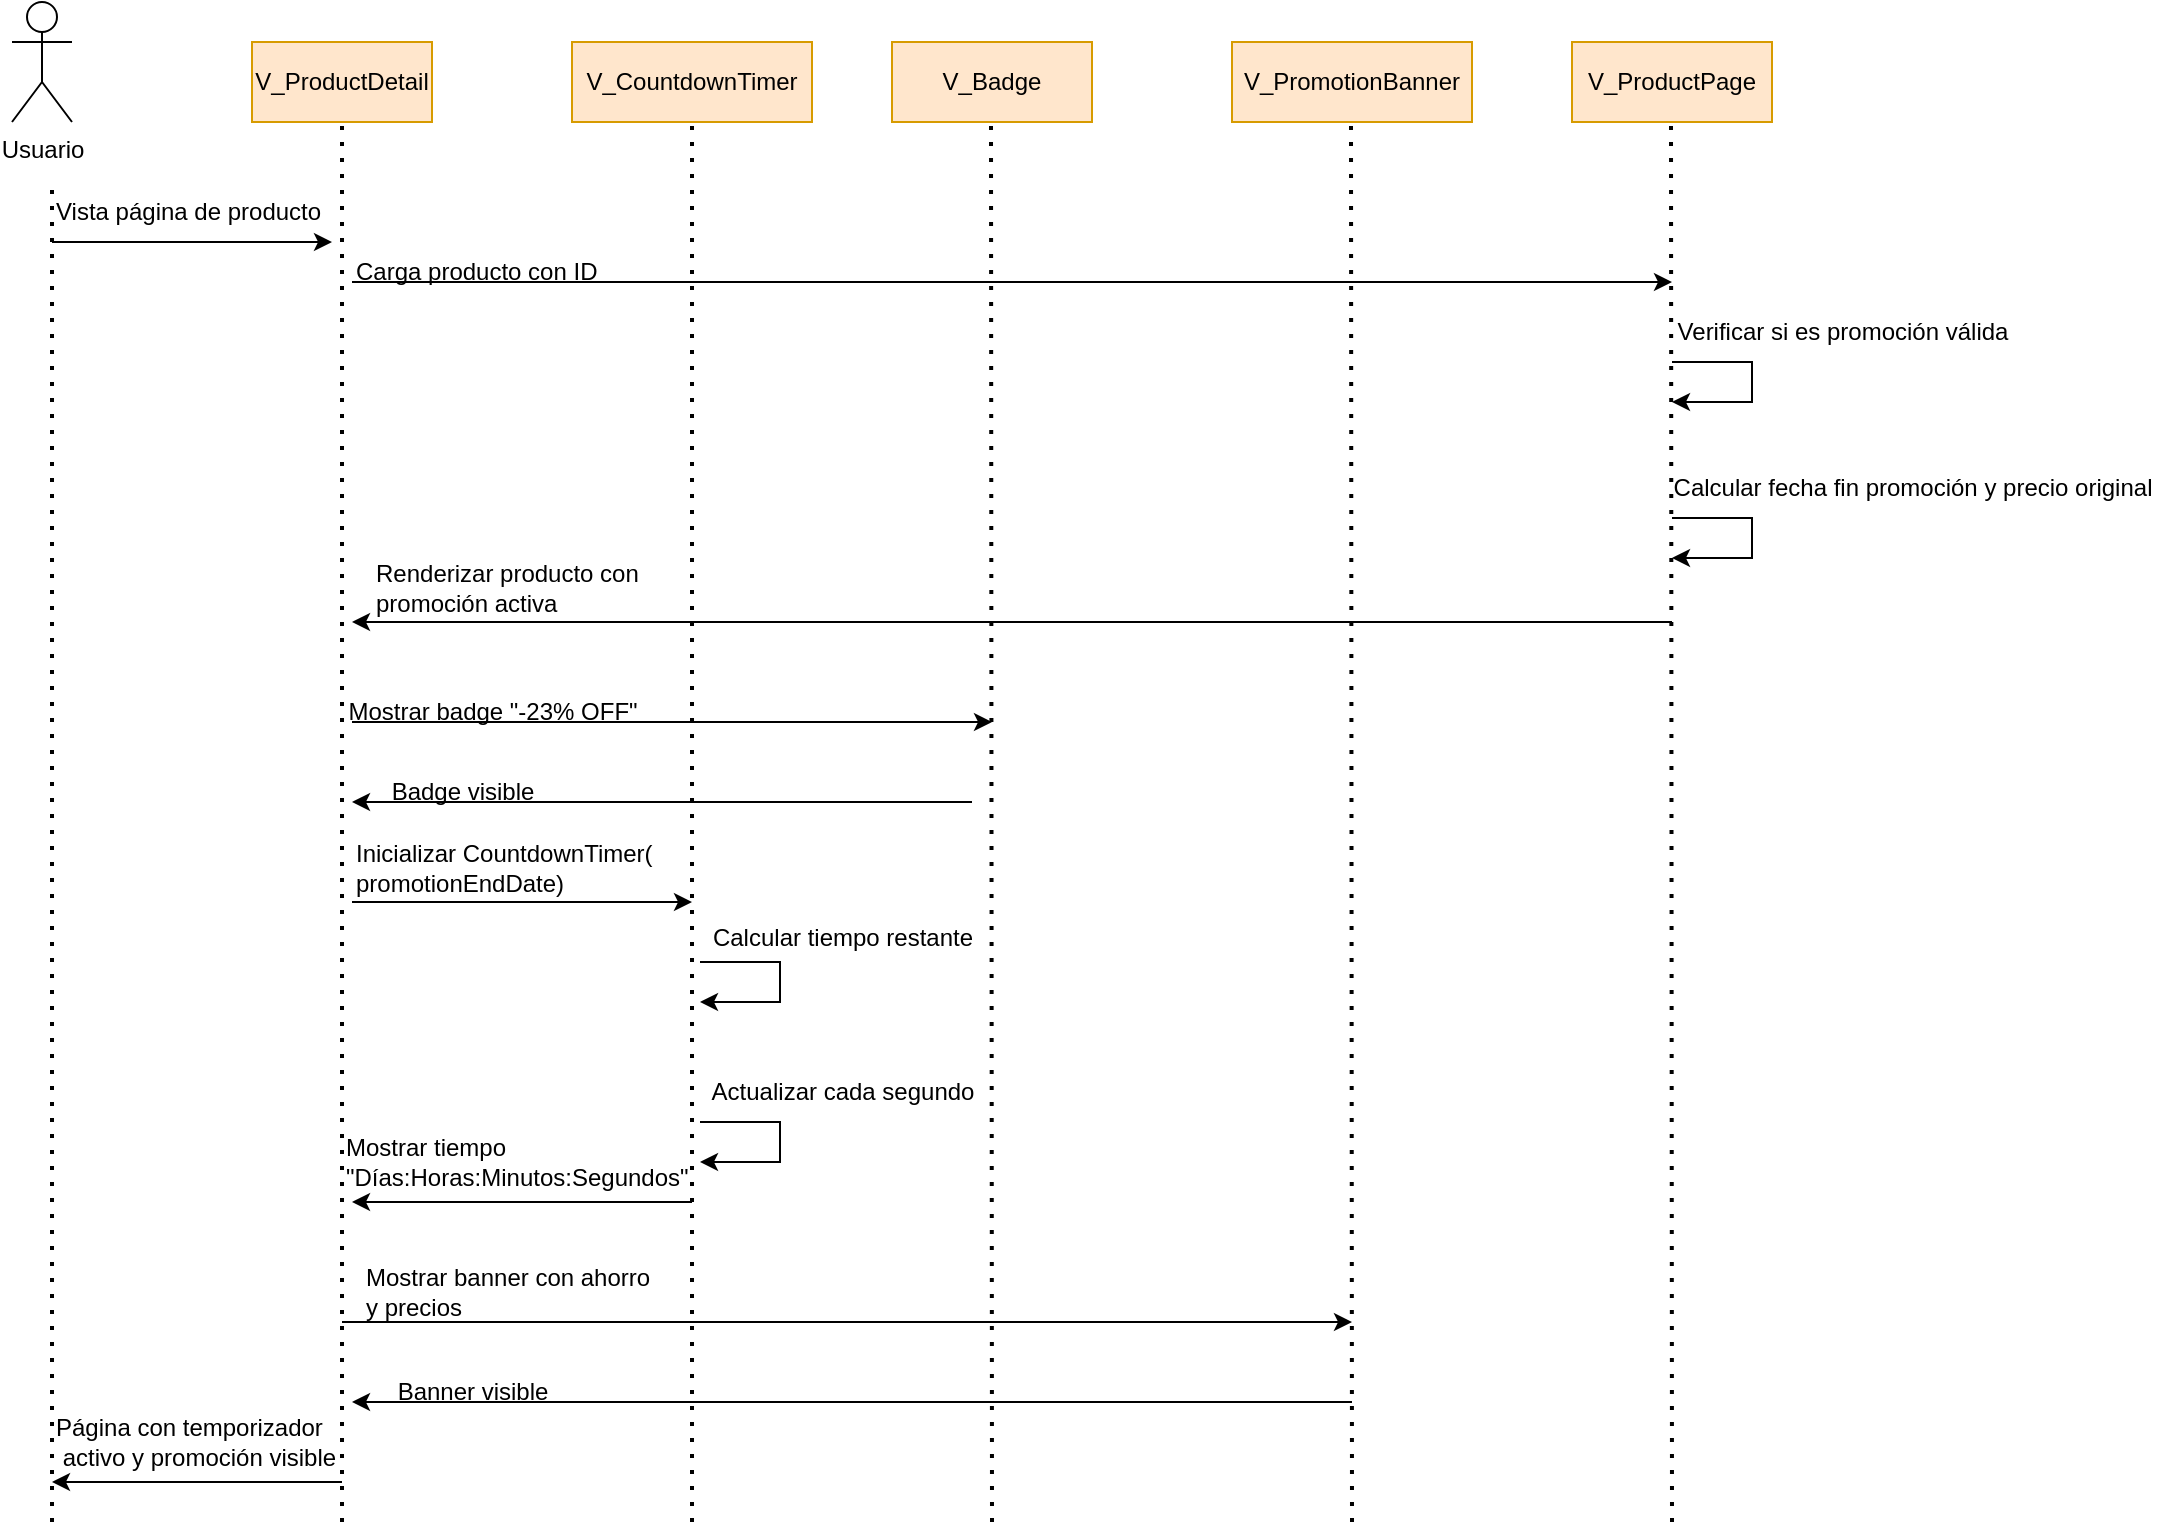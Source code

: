 <mxfile version="28.2.5">
  <diagram name="Página-1" id="7dhOephFGzvKwFTrcDKp">
    <mxGraphModel dx="1428" dy="734" grid="1" gridSize="10" guides="1" tooltips="1" connect="1" arrows="1" fold="1" page="1" pageScale="1" pageWidth="827" pageHeight="1169" math="0" shadow="0">
      <root>
        <mxCell id="0" />
        <mxCell id="1" parent="0" />
        <mxCell id="ClegtL05TQ3ZIqgKKGhH-1" value="Usuario" style="shape=umlActor;verticalLabelPosition=bottom;verticalAlign=top;html=1;outlineConnect=0;" vertex="1" parent="1">
          <mxGeometry x="30" y="40" width="30" height="60" as="geometry" />
        </mxCell>
        <mxCell id="ClegtL05TQ3ZIqgKKGhH-2" value="V_ProductDetail" style="rounded=0;whiteSpace=wrap;html=1;fillColor=#ffe6cc;strokeColor=#d79b00;" vertex="1" parent="1">
          <mxGeometry x="150" y="60" width="90" height="40" as="geometry" />
        </mxCell>
        <mxCell id="ClegtL05TQ3ZIqgKKGhH-3" value="V_CountdownTimer" style="rounded=0;whiteSpace=wrap;html=1;fillColor=#ffe6cc;strokeColor=#d79b00;" vertex="1" parent="1">
          <mxGeometry x="310" y="60" width="120" height="40" as="geometry" />
        </mxCell>
        <mxCell id="ClegtL05TQ3ZIqgKKGhH-4" value="V_Badge" style="rounded=0;whiteSpace=wrap;html=1;fillColor=#ffe6cc;strokeColor=#d79b00;" vertex="1" parent="1">
          <mxGeometry x="470" y="60" width="100" height="40" as="geometry" />
        </mxCell>
        <mxCell id="ClegtL05TQ3ZIqgKKGhH-5" value="" style="endArrow=none;dashed=1;html=1;dashPattern=1 3;strokeWidth=2;rounded=0;" edge="1" parent="1">
          <mxGeometry width="50" height="50" relative="1" as="geometry">
            <mxPoint x="50" y="800" as="sourcePoint" />
            <mxPoint x="50" y="130" as="targetPoint" />
          </mxGeometry>
        </mxCell>
        <mxCell id="ClegtL05TQ3ZIqgKKGhH-6" value="" style="endArrow=none;dashed=1;html=1;dashPattern=1 3;strokeWidth=2;rounded=0;entryX=0.5;entryY=1;entryDx=0;entryDy=0;" edge="1" parent="1" target="ClegtL05TQ3ZIqgKKGhH-2">
          <mxGeometry width="50" height="50" relative="1" as="geometry">
            <mxPoint x="195" y="800" as="sourcePoint" />
            <mxPoint x="430" y="300" as="targetPoint" />
          </mxGeometry>
        </mxCell>
        <mxCell id="ClegtL05TQ3ZIqgKKGhH-7" value="" style="endArrow=none;dashed=1;html=1;dashPattern=1 3;strokeWidth=2;rounded=0;entryX=0.5;entryY=1;entryDx=0;entryDy=0;" edge="1" parent="1">
          <mxGeometry width="50" height="50" relative="1" as="geometry">
            <mxPoint x="370" y="800" as="sourcePoint" />
            <mxPoint x="370" y="100" as="targetPoint" />
          </mxGeometry>
        </mxCell>
        <mxCell id="ClegtL05TQ3ZIqgKKGhH-8" value="" style="endArrow=none;dashed=1;html=1;dashPattern=1 3;strokeWidth=2;rounded=0;entryX=0.5;entryY=1;entryDx=0;entryDy=0;" edge="1" parent="1">
          <mxGeometry width="50" height="50" relative="1" as="geometry">
            <mxPoint x="520" y="800" as="sourcePoint" />
            <mxPoint x="519.5" y="100" as="targetPoint" />
          </mxGeometry>
        </mxCell>
        <mxCell id="ClegtL05TQ3ZIqgKKGhH-9" value="Vista página de producto" style="text;html=1;align=left;verticalAlign=middle;resizable=0;points=[];autosize=1;strokeColor=none;fillColor=none;" vertex="1" parent="1">
          <mxGeometry x="50" y="130" width="160" height="30" as="geometry" />
        </mxCell>
        <mxCell id="ClegtL05TQ3ZIqgKKGhH-10" value="" style="endArrow=classic;html=1;rounded=0;" edge="1" parent="1">
          <mxGeometry width="50" height="50" relative="1" as="geometry">
            <mxPoint x="50" y="160" as="sourcePoint" />
            <mxPoint x="190" y="160" as="targetPoint" />
          </mxGeometry>
        </mxCell>
        <mxCell id="ClegtL05TQ3ZIqgKKGhH-11" value="" style="endArrow=classic;html=1;rounded=0;" edge="1" parent="1">
          <mxGeometry width="50" height="50" relative="1" as="geometry">
            <mxPoint x="200" y="180" as="sourcePoint" />
            <mxPoint x="860" y="180" as="targetPoint" />
          </mxGeometry>
        </mxCell>
        <mxCell id="ClegtL05TQ3ZIqgKKGhH-12" value="Carga producto con ID" style="text;html=1;align=left;verticalAlign=middle;resizable=0;points=[];autosize=1;strokeColor=none;fillColor=none;" vertex="1" parent="1">
          <mxGeometry x="200" y="160" width="140" height="30" as="geometry" />
        </mxCell>
        <mxCell id="ClegtL05TQ3ZIqgKKGhH-15" value="V_PromotionBanner" style="rounded=0;whiteSpace=wrap;html=1;fillColor=#ffe6cc;strokeColor=#d79b00;" vertex="1" parent="1">
          <mxGeometry x="640" y="60" width="120" height="40" as="geometry" />
        </mxCell>
        <mxCell id="ClegtL05TQ3ZIqgKKGhH-18" value="" style="endArrow=none;dashed=1;html=1;dashPattern=1 3;strokeWidth=2;rounded=0;entryX=0.5;entryY=1;entryDx=0;entryDy=0;" edge="1" parent="1">
          <mxGeometry width="50" height="50" relative="1" as="geometry">
            <mxPoint x="700" y="800" as="sourcePoint" />
            <mxPoint x="699.5" y="100" as="targetPoint" />
          </mxGeometry>
        </mxCell>
        <mxCell id="ClegtL05TQ3ZIqgKKGhH-20" value="" style="endArrow=classic;html=1;rounded=0;" edge="1" parent="1">
          <mxGeometry width="50" height="50" relative="1" as="geometry">
            <mxPoint x="860" y="350" as="sourcePoint" />
            <mxPoint x="200" y="350" as="targetPoint" />
          </mxGeometry>
        </mxCell>
        <mxCell id="ClegtL05TQ3ZIqgKKGhH-29" value="" style="endArrow=classic;html=1;rounded=0;" edge="1" parent="1">
          <mxGeometry width="50" height="50" relative="1" as="geometry">
            <mxPoint x="860" y="220" as="sourcePoint" />
            <mxPoint x="860" y="240" as="targetPoint" />
            <Array as="points">
              <mxPoint x="900" y="220" />
              <mxPoint x="900" y="240" />
            </Array>
          </mxGeometry>
        </mxCell>
        <mxCell id="ClegtL05TQ3ZIqgKKGhH-45" value="V_ProductPage" style="rounded=0;whiteSpace=wrap;html=1;fillColor=#ffe6cc;strokeColor=#d79b00;" vertex="1" parent="1">
          <mxGeometry x="810" y="60" width="100" height="40" as="geometry" />
        </mxCell>
        <mxCell id="ClegtL05TQ3ZIqgKKGhH-46" value="" style="endArrow=none;dashed=1;html=1;dashPattern=1 3;strokeWidth=2;rounded=0;entryX=0.5;entryY=1;entryDx=0;entryDy=0;" edge="1" parent="1">
          <mxGeometry width="50" height="50" relative="1" as="geometry">
            <mxPoint x="860" y="800" as="sourcePoint" />
            <mxPoint x="859.5" y="100" as="targetPoint" />
          </mxGeometry>
        </mxCell>
        <mxCell id="ClegtL05TQ3ZIqgKKGhH-76" value="Verificar si es promoción válida" style="text;html=1;align=center;verticalAlign=middle;resizable=0;points=[];autosize=1;strokeColor=none;fillColor=none;" vertex="1" parent="1">
          <mxGeometry x="850" y="190" width="190" height="30" as="geometry" />
        </mxCell>
        <mxCell id="ClegtL05TQ3ZIqgKKGhH-77" value="Calcular fecha fin promoción y precio original" style="text;html=1;align=center;verticalAlign=middle;resizable=0;points=[];autosize=1;strokeColor=none;fillColor=none;" vertex="1" parent="1">
          <mxGeometry x="850" y="268" width="260" height="30" as="geometry" />
        </mxCell>
        <mxCell id="ClegtL05TQ3ZIqgKKGhH-79" value="" style="endArrow=classic;html=1;rounded=0;" edge="1" parent="1">
          <mxGeometry width="50" height="50" relative="1" as="geometry">
            <mxPoint x="860" y="298" as="sourcePoint" />
            <mxPoint x="860" y="318" as="targetPoint" />
            <Array as="points">
              <mxPoint x="900" y="298" />
              <mxPoint x="900" y="318" />
            </Array>
          </mxGeometry>
        </mxCell>
        <mxCell id="ClegtL05TQ3ZIqgKKGhH-80" value="Renderizar producto con&amp;nbsp;&lt;div&gt;promoción activa&lt;/div&gt;" style="text;html=1;align=left;verticalAlign=middle;resizable=0;points=[];autosize=1;strokeColor=none;fillColor=none;" vertex="1" parent="1">
          <mxGeometry x="210" y="313" width="160" height="40" as="geometry" />
        </mxCell>
        <mxCell id="ClegtL05TQ3ZIqgKKGhH-81" value="" style="endArrow=classic;html=1;rounded=0;" edge="1" parent="1">
          <mxGeometry width="50" height="50" relative="1" as="geometry">
            <mxPoint x="200" y="400" as="sourcePoint" />
            <mxPoint x="520" y="400" as="targetPoint" />
          </mxGeometry>
        </mxCell>
        <mxCell id="ClegtL05TQ3ZIqgKKGhH-82" value="Mostrar badge &quot;-23% OFF&quot;" style="text;html=1;align=center;verticalAlign=middle;resizable=0;points=[];autosize=1;strokeColor=none;fillColor=none;" vertex="1" parent="1">
          <mxGeometry x="185" y="380" width="170" height="30" as="geometry" />
        </mxCell>
        <mxCell id="ClegtL05TQ3ZIqgKKGhH-83" value="" style="endArrow=classic;html=1;rounded=0;" edge="1" parent="1">
          <mxGeometry width="50" height="50" relative="1" as="geometry">
            <mxPoint x="510" y="440" as="sourcePoint" />
            <mxPoint x="200" y="440" as="targetPoint" />
          </mxGeometry>
        </mxCell>
        <mxCell id="ClegtL05TQ3ZIqgKKGhH-84" value="Badge visible" style="text;html=1;align=center;verticalAlign=middle;resizable=0;points=[];autosize=1;strokeColor=none;fillColor=none;" vertex="1" parent="1">
          <mxGeometry x="210" y="420" width="90" height="30" as="geometry" />
        </mxCell>
        <mxCell id="ClegtL05TQ3ZIqgKKGhH-85" value="" style="endArrow=classic;html=1;rounded=0;" edge="1" parent="1">
          <mxGeometry width="50" height="50" relative="1" as="geometry">
            <mxPoint x="200" y="490" as="sourcePoint" />
            <mxPoint x="370" y="490" as="targetPoint" />
          </mxGeometry>
        </mxCell>
        <mxCell id="ClegtL05TQ3ZIqgKKGhH-86" value="Inicializar&amp;nbsp;&lt;span style=&quot;background-color: transparent; color: light-dark(rgb(0, 0, 0), rgb(255, 255, 255));&quot;&gt;CountdownTimer(&lt;/span&gt;&lt;div&gt;&lt;span style=&quot;background-color: transparent; color: light-dark(rgb(0, 0, 0), rgb(255, 255, 255));&quot;&gt;promotionEndDate)&lt;/span&gt;&lt;/div&gt;" style="text;html=1;align=left;verticalAlign=middle;resizable=0;points=[];autosize=1;strokeColor=none;fillColor=none;" vertex="1" parent="1">
          <mxGeometry x="200" y="453" width="170" height="40" as="geometry" />
        </mxCell>
        <mxCell id="ClegtL05TQ3ZIqgKKGhH-87" value="" style="endArrow=classic;html=1;rounded=0;" edge="1" parent="1">
          <mxGeometry width="50" height="50" relative="1" as="geometry">
            <mxPoint x="374" y="520" as="sourcePoint" />
            <mxPoint x="374" y="540" as="targetPoint" />
            <Array as="points">
              <mxPoint x="414" y="520" />
              <mxPoint x="414" y="540" />
            </Array>
          </mxGeometry>
        </mxCell>
        <mxCell id="ClegtL05TQ3ZIqgKKGhH-88" value="Calcular tiempo restante" style="text;html=1;align=center;verticalAlign=middle;resizable=0;points=[];autosize=1;strokeColor=none;fillColor=none;" vertex="1" parent="1">
          <mxGeometry x="370" y="493" width="150" height="30" as="geometry" />
        </mxCell>
        <mxCell id="ClegtL05TQ3ZIqgKKGhH-89" value="Actualizar cada segundo" style="text;html=1;align=center;verticalAlign=middle;resizable=0;points=[];autosize=1;strokeColor=none;fillColor=none;" vertex="1" parent="1">
          <mxGeometry x="370" y="570" width="150" height="30" as="geometry" />
        </mxCell>
        <mxCell id="ClegtL05TQ3ZIqgKKGhH-90" value="" style="endArrow=classic;html=1;rounded=0;" edge="1" parent="1">
          <mxGeometry width="50" height="50" relative="1" as="geometry">
            <mxPoint x="374" y="600" as="sourcePoint" />
            <mxPoint x="374" y="620" as="targetPoint" />
            <Array as="points">
              <mxPoint x="414" y="600" />
              <mxPoint x="414" y="620" />
            </Array>
          </mxGeometry>
        </mxCell>
        <mxCell id="ClegtL05TQ3ZIqgKKGhH-91" value="" style="endArrow=classic;html=1;rounded=0;" edge="1" parent="1">
          <mxGeometry width="50" height="50" relative="1" as="geometry">
            <mxPoint x="370" y="640" as="sourcePoint" />
            <mxPoint x="200" y="640" as="targetPoint" />
          </mxGeometry>
        </mxCell>
        <mxCell id="ClegtL05TQ3ZIqgKKGhH-92" value="Mostrar tiempo&amp;nbsp;&lt;div&gt;&quot;Días:Horas:Minutos:Segundos&quot;&lt;/div&gt;" style="text;html=1;align=left;verticalAlign=middle;resizable=0;points=[];autosize=1;strokeColor=none;fillColor=none;" vertex="1" parent="1">
          <mxGeometry x="195" y="600" width="190" height="40" as="geometry" />
        </mxCell>
        <mxCell id="ClegtL05TQ3ZIqgKKGhH-93" value="" style="endArrow=classic;html=1;rounded=0;" edge="1" parent="1">
          <mxGeometry width="50" height="50" relative="1" as="geometry">
            <mxPoint x="195" y="700" as="sourcePoint" />
            <mxPoint x="700" y="700" as="targetPoint" />
          </mxGeometry>
        </mxCell>
        <mxCell id="ClegtL05TQ3ZIqgKKGhH-95" value="Mostrar banner con ahorro&amp;nbsp;&lt;div&gt;y precios&lt;/div&gt;" style="text;html=1;align=left;verticalAlign=middle;resizable=0;points=[];autosize=1;strokeColor=none;fillColor=none;" vertex="1" parent="1">
          <mxGeometry x="205" y="665" width="170" height="40" as="geometry" />
        </mxCell>
        <mxCell id="ClegtL05TQ3ZIqgKKGhH-96" value="" style="endArrow=classic;html=1;rounded=0;" edge="1" parent="1">
          <mxGeometry width="50" height="50" relative="1" as="geometry">
            <mxPoint x="700" y="740" as="sourcePoint" />
            <mxPoint x="200" y="740" as="targetPoint" />
          </mxGeometry>
        </mxCell>
        <mxCell id="ClegtL05TQ3ZIqgKKGhH-97" value="Banner visible" style="text;html=1;align=center;verticalAlign=middle;resizable=0;points=[];autosize=1;strokeColor=none;fillColor=none;" vertex="1" parent="1">
          <mxGeometry x="210" y="720" width="100" height="30" as="geometry" />
        </mxCell>
        <mxCell id="ClegtL05TQ3ZIqgKKGhH-98" value="" style="endArrow=classic;html=1;rounded=0;" edge="1" parent="1">
          <mxGeometry width="50" height="50" relative="1" as="geometry">
            <mxPoint x="195" y="780" as="sourcePoint" />
            <mxPoint x="50" y="780" as="targetPoint" />
          </mxGeometry>
        </mxCell>
        <mxCell id="ClegtL05TQ3ZIqgKKGhH-99" value="Página con temporizador&lt;div&gt;&amp;nbsp;activo&amp;nbsp;&lt;span style=&quot;background-color: transparent; color: light-dark(rgb(0, 0, 0), rgb(255, 255, 255));&quot;&gt;y promoción visible&lt;/span&gt;&lt;/div&gt;" style="text;html=1;align=left;verticalAlign=middle;resizable=0;points=[];autosize=1;strokeColor=none;fillColor=none;" vertex="1" parent="1">
          <mxGeometry x="50" y="740" width="160" height="40" as="geometry" />
        </mxCell>
      </root>
    </mxGraphModel>
  </diagram>
</mxfile>
